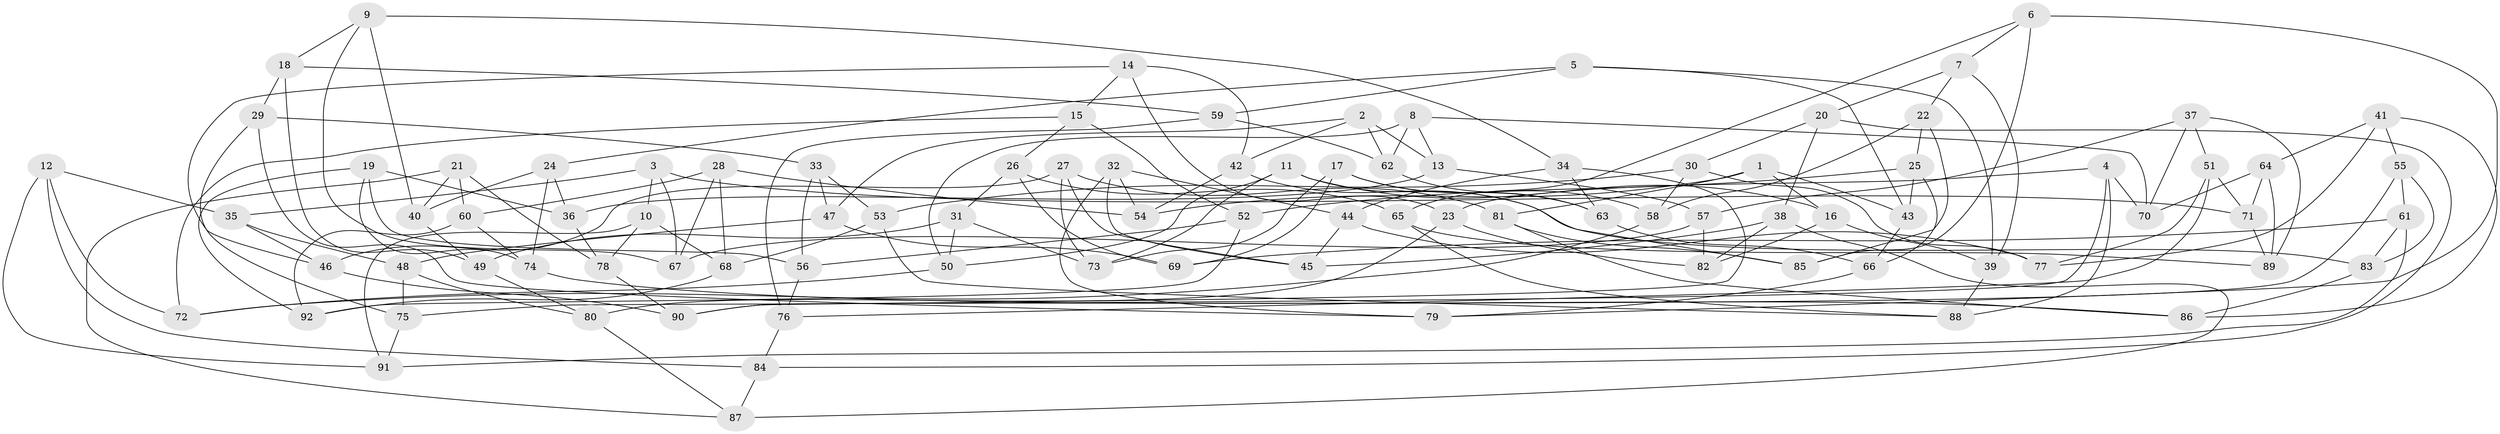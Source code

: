 // Generated by graph-tools (version 1.1) at 2025/26/03/09/25 03:26:50]
// undirected, 92 vertices, 184 edges
graph export_dot {
graph [start="1"]
  node [color=gray90,style=filled];
  1;
  2;
  3;
  4;
  5;
  6;
  7;
  8;
  9;
  10;
  11;
  12;
  13;
  14;
  15;
  16;
  17;
  18;
  19;
  20;
  21;
  22;
  23;
  24;
  25;
  26;
  27;
  28;
  29;
  30;
  31;
  32;
  33;
  34;
  35;
  36;
  37;
  38;
  39;
  40;
  41;
  42;
  43;
  44;
  45;
  46;
  47;
  48;
  49;
  50;
  51;
  52;
  53;
  54;
  55;
  56;
  57;
  58;
  59;
  60;
  61;
  62;
  63;
  64;
  65;
  66;
  67;
  68;
  69;
  70;
  71;
  72;
  73;
  74;
  75;
  76;
  77;
  78;
  79;
  80;
  81;
  82;
  83;
  84;
  85;
  86;
  87;
  88;
  89;
  90;
  91;
  92;
  1 -- 81;
  1 -- 54;
  1 -- 43;
  1 -- 16;
  2 -- 13;
  2 -- 47;
  2 -- 62;
  2 -- 42;
  3 -- 67;
  3 -- 71;
  3 -- 10;
  3 -- 35;
  4 -- 70;
  4 -- 23;
  4 -- 88;
  4 -- 75;
  5 -- 24;
  5 -- 43;
  5 -- 39;
  5 -- 59;
  6 -- 79;
  6 -- 85;
  6 -- 65;
  6 -- 7;
  7 -- 20;
  7 -- 39;
  7 -- 22;
  8 -- 62;
  8 -- 50;
  8 -- 13;
  8 -- 70;
  9 -- 67;
  9 -- 40;
  9 -- 18;
  9 -- 34;
  10 -- 78;
  10 -- 68;
  10 -- 91;
  11 -- 16;
  11 -- 85;
  11 -- 50;
  11 -- 73;
  12 -- 35;
  12 -- 72;
  12 -- 91;
  12 -- 84;
  13 -- 57;
  13 -- 36;
  14 -- 15;
  14 -- 23;
  14 -- 46;
  14 -- 42;
  15 -- 26;
  15 -- 72;
  15 -- 52;
  16 -- 39;
  16 -- 82;
  17 -- 63;
  17 -- 69;
  17 -- 73;
  17 -- 58;
  18 -- 59;
  18 -- 49;
  18 -- 29;
  19 -- 56;
  19 -- 74;
  19 -- 92;
  19 -- 36;
  20 -- 38;
  20 -- 84;
  20 -- 30;
  21 -- 60;
  21 -- 40;
  21 -- 87;
  21 -- 78;
  22 -- 58;
  22 -- 85;
  22 -- 25;
  23 -- 80;
  23 -- 82;
  24 -- 40;
  24 -- 36;
  24 -- 74;
  25 -- 52;
  25 -- 66;
  25 -- 43;
  26 -- 65;
  26 -- 31;
  26 -- 69;
  27 -- 73;
  27 -- 46;
  27 -- 45;
  27 -- 81;
  28 -- 68;
  28 -- 60;
  28 -- 54;
  28 -- 67;
  29 -- 79;
  29 -- 75;
  29 -- 33;
  30 -- 77;
  30 -- 58;
  30 -- 53;
  31 -- 49;
  31 -- 50;
  31 -- 73;
  32 -- 45;
  32 -- 54;
  32 -- 79;
  32 -- 44;
  33 -- 53;
  33 -- 47;
  33 -- 56;
  34 -- 63;
  34 -- 44;
  34 -- 90;
  35 -- 48;
  35 -- 46;
  36 -- 78;
  37 -- 51;
  37 -- 70;
  37 -- 57;
  37 -- 89;
  38 -- 82;
  38 -- 45;
  38 -- 87;
  39 -- 88;
  40 -- 49;
  41 -- 86;
  41 -- 64;
  41 -- 55;
  41 -- 77;
  42 -- 54;
  42 -- 83;
  43 -- 66;
  44 -- 77;
  44 -- 45;
  46 -- 90;
  47 -- 69;
  47 -- 48;
  48 -- 75;
  48 -- 80;
  49 -- 80;
  50 -- 72;
  51 -- 76;
  51 -- 71;
  51 -- 77;
  52 -- 92;
  52 -- 56;
  53 -- 68;
  53 -- 88;
  55 -- 90;
  55 -- 61;
  55 -- 83;
  56 -- 76;
  57 -- 67;
  57 -- 82;
  58 -- 72;
  59 -- 62;
  59 -- 76;
  60 -- 92;
  60 -- 74;
  61 -- 83;
  61 -- 91;
  61 -- 69;
  62 -- 63;
  63 -- 66;
  64 -- 71;
  64 -- 70;
  64 -- 89;
  65 -- 89;
  65 -- 88;
  66 -- 79;
  68 -- 92;
  71 -- 89;
  74 -- 86;
  75 -- 91;
  76 -- 84;
  78 -- 90;
  80 -- 87;
  81 -- 86;
  81 -- 85;
  83 -- 86;
  84 -- 87;
}
